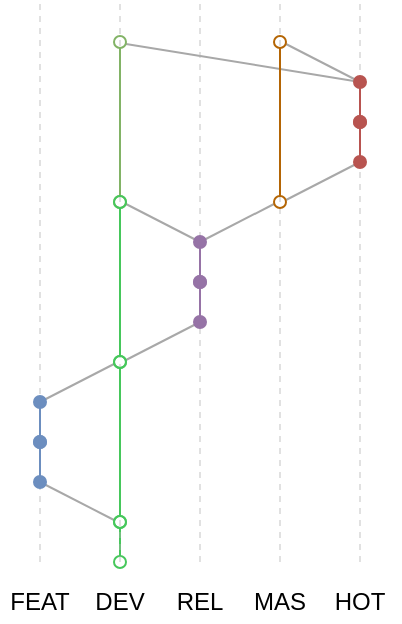 <mxfile version="10.6.0" type="device"><diagram id="9JXJm4VY63iYBrmywlV0" name="Page-1"><mxGraphModel dx="579" dy="1481" grid="1" gridSize="10" guides="1" tooltips="1" connect="1" arrows="1" fold="1" page="1" pageScale="1" pageWidth="827" pageHeight="1169" math="0" shadow="0"><root><mxCell id="0"/><mxCell id="1" parent="0"/><mxCell id="7BG5NrmKVZDtNJkuu4Pc-34" value="" style="endArrow=none;html=1;strokeColor=#B3B3B3;opacity=40;dashed=1;" edge="1" parent="1"><mxGeometry width="50" height="50" relative="1" as="geometry"><mxPoint x="360" y="-40" as="sourcePoint"/><mxPoint x="360" y="-320" as="targetPoint"/></mxGeometry></mxCell><mxCell id="7BG5NrmKVZDtNJkuu4Pc-6" value="DEV" style="text;html=1;strokeColor=none;fillColor=none;align=center;verticalAlign=middle;whiteSpace=wrap;rounded=0;" vertex="1" parent="1"><mxGeometry x="220" y="-30" width="40" height="20" as="geometry"/></mxCell><mxCell id="7BG5NrmKVZDtNJkuu4Pc-7" value="FEAT" style="text;html=1;strokeColor=none;fillColor=none;align=center;verticalAlign=middle;whiteSpace=wrap;rounded=0;" vertex="1" parent="1"><mxGeometry x="180" y="-30" width="40" height="20" as="geometry"/></mxCell><mxCell id="7BG5NrmKVZDtNJkuu4Pc-12" value="" style="endArrow=none;html=1;rounded=1;startArrow=none;startFill=0;endFill=0;strokeColor=#A8A8A8;" edge="1" parent="1"><mxGeometry width="50" height="50" relative="1" as="geometry"><mxPoint x="237" y="-61" as="sourcePoint"/><mxPoint x="200" y="-80" as="targetPoint"/></mxGeometry></mxCell><mxCell id="7BG5NrmKVZDtNJkuu4Pc-13" value="" style="endArrow=none;html=1;rounded=1;startArrow=none;startFill=0;endFill=0;strokeColor=#A8A8A8;" edge="1" parent="1"><mxGeometry width="50" height="50" relative="1" as="geometry"><mxPoint x="200" y="-120" as="sourcePoint"/><mxPoint x="237" y="-139" as="targetPoint"/></mxGeometry></mxCell><mxCell id="7BG5NrmKVZDtNJkuu4Pc-2" value="" style="endArrow=oval;html=1;fillColor=#cdeb8b;strokeColor=#46C75B;rounded=1;startArrow=oval;startFill=0;endFill=0;" edge="1" parent="1"><mxGeometry width="50" height="50" relative="1" as="geometry"><mxPoint x="240" y="-40" as="sourcePoint"/><mxPoint x="240" y="-60" as="targetPoint"/></mxGeometry></mxCell><mxCell id="7BG5NrmKVZDtNJkuu4Pc-18" value="" style="endArrow=none;html=1;rounded=1;startArrow=none;startFill=0;endFill=0;strokeColor=#A8A8A8;" edge="1" parent="1"><mxGeometry width="50" height="50" relative="1" as="geometry"><mxPoint x="243" y="-141" as="sourcePoint"/><mxPoint x="280" y="-160" as="targetPoint"/></mxGeometry></mxCell><mxCell id="7BG5NrmKVZDtNJkuu4Pc-21" value="" style="endArrow=none;html=1;rounded=1;startArrow=none;startFill=0;endFill=0;strokeColor=#A8A8A8;" edge="1" parent="1"><mxGeometry width="50" height="50" relative="1" as="geometry"><mxPoint x="243" y="-219" as="sourcePoint"/><mxPoint x="280" y="-200" as="targetPoint"/></mxGeometry></mxCell><mxCell id="7BG5NrmKVZDtNJkuu4Pc-22" value="" style="endArrow=none;html=1;rounded=1;startArrow=none;startFill=0;endFill=0;strokeColor=#A8A8A8;" edge="1" parent="1"><mxGeometry width="50" height="50" relative="1" as="geometry"><mxPoint x="280" y="-200" as="sourcePoint"/><mxPoint x="317" y="-219" as="targetPoint"/></mxGeometry></mxCell><mxCell id="7BG5NrmKVZDtNJkuu4Pc-25" value="REL" style="text;html=1;strokeColor=none;fillColor=none;align=center;verticalAlign=middle;whiteSpace=wrap;rounded=0;" vertex="1" parent="1"><mxGeometry x="260" y="-30" width="40" height="20" as="geometry"/></mxCell><mxCell id="7BG5NrmKVZDtNJkuu4Pc-26" value="MAS" style="text;html=1;strokeColor=none;fillColor=none;align=center;verticalAlign=middle;whiteSpace=wrap;rounded=0;" vertex="1" parent="1"><mxGeometry x="300" y="-30" width="40" height="20" as="geometry"/></mxCell><mxCell id="7BG5NrmKVZDtNJkuu4Pc-27" value="HOT" style="text;html=1;strokeColor=none;fillColor=none;align=center;verticalAlign=middle;whiteSpace=wrap;rounded=0;" vertex="1" parent="1"><mxGeometry x="340" y="-30" width="40" height="20" as="geometry"/></mxCell><mxCell id="7BG5NrmKVZDtNJkuu4Pc-28" value="" style="endArrow=none;html=1;rounded=1;startArrow=none;startFill=0;endFill=0;strokeColor=#A8A8A8;" edge="1" parent="1"><mxGeometry width="50" height="50" relative="1" as="geometry"><mxPoint x="323" y="-221" as="sourcePoint"/><mxPoint x="360" y="-240" as="targetPoint"/></mxGeometry></mxCell><mxCell id="7BG5NrmKVZDtNJkuu4Pc-29" value="" style="endArrow=oval;html=1;fillColor=#f8cecc;strokeColor=#b85450;rounded=1;startArrow=oval;startFill=1;endFill=1;" edge="1" parent="1"><mxGeometry width="50" height="50" relative="1" as="geometry"><mxPoint x="360" y="-240" as="sourcePoint"/><mxPoint x="360" y="-260" as="targetPoint"/></mxGeometry></mxCell><mxCell id="7BG5NrmKVZDtNJkuu4Pc-31" value="" style="endArrow=none;html=1;rounded=1;startArrow=none;startFill=0;endFill=0;strokeColor=#A8A8A8;" edge="1" parent="1"><mxGeometry width="50" height="50" relative="1" as="geometry"><mxPoint x="323" y="-299" as="sourcePoint"/><mxPoint x="360" y="-280" as="targetPoint"/></mxGeometry></mxCell><mxCell id="7BG5NrmKVZDtNJkuu4Pc-32" value="" style="endArrow=none;html=1;rounded=1;startArrow=none;startFill=0;endFill=0;strokeColor=#A8A8A8;" edge="1" parent="1"><mxGeometry width="50" height="50" relative="1" as="geometry"><mxPoint x="243" y="-299" as="sourcePoint"/><mxPoint x="360" y="-280" as="targetPoint"/></mxGeometry></mxCell><mxCell id="7BG5NrmKVZDtNJkuu4Pc-35" value="" style="endArrow=none;html=1;strokeColor=#B3B3B3;opacity=40;dashed=1;" edge="1" parent="1"><mxGeometry width="50" height="50" relative="1" as="geometry"><mxPoint x="320" y="-40" as="sourcePoint"/><mxPoint x="320" y="-320" as="targetPoint"/></mxGeometry></mxCell><mxCell id="7BG5NrmKVZDtNJkuu4Pc-36" value="" style="endArrow=none;html=1;strokeColor=#B3B3B3;opacity=40;dashed=1;" edge="1" parent="1"><mxGeometry width="50" height="50" relative="1" as="geometry"><mxPoint x="280" y="-40" as="sourcePoint"/><mxPoint x="280" y="-320" as="targetPoint"/></mxGeometry></mxCell><mxCell id="7BG5NrmKVZDtNJkuu4Pc-37" value="" style="endArrow=none;html=1;strokeColor=#B3B3B3;opacity=40;dashed=1;" edge="1" parent="1"><mxGeometry width="50" height="50" relative="1" as="geometry"><mxPoint x="200" y="-40" as="sourcePoint"/><mxPoint x="200" y="-320" as="targetPoint"/></mxGeometry></mxCell><mxCell id="7BG5NrmKVZDtNJkuu4Pc-38" value="" style="endArrow=none;html=1;strokeColor=#B3B3B3;opacity=40;fillColor=#d5e8d4;dashed=1;" edge="1" parent="1"><mxGeometry width="50" height="50" relative="1" as="geometry"><mxPoint x="240" y="-40" as="sourcePoint"/><mxPoint x="240" y="-320" as="targetPoint"/></mxGeometry></mxCell><mxCell id="7BG5NrmKVZDtNJkuu4Pc-24" value="" style="endArrow=oval;html=1;fillColor=#d5e8d4;strokeColor=#82b366;rounded=1;startArrow=oval;startFill=0;endFill=0;" edge="1" parent="1"><mxGeometry width="50" height="50" relative="1" as="geometry"><mxPoint x="240" y="-220" as="sourcePoint"/><mxPoint x="240" y="-300" as="targetPoint"/></mxGeometry></mxCell><mxCell id="7BG5NrmKVZDtNJkuu4Pc-23" value="" style="endArrow=oval;html=1;fillColor=#fad7ac;strokeColor=#b46504;rounded=1;startArrow=oval;startFill=0;endFill=0;" edge="1" parent="1"><mxGeometry width="50" height="50" relative="1" as="geometry"><mxPoint x="320" y="-220" as="sourcePoint"/><mxPoint x="320" y="-300" as="targetPoint"/></mxGeometry></mxCell><mxCell id="7BG5NrmKVZDtNJkuu4Pc-19" value="" style="endArrow=oval;html=1;fillColor=#e1d5e7;strokeColor=#9673a6;rounded=1;startArrow=oval;startFill=1;endFill=1;" edge="1" parent="1"><mxGeometry width="50" height="50" relative="1" as="geometry"><mxPoint x="280" y="-160" as="sourcePoint"/><mxPoint x="280" y="-180" as="targetPoint"/></mxGeometry></mxCell><mxCell id="7BG5NrmKVZDtNJkuu4Pc-20" value="" style="endArrow=oval;html=1;fillColor=#e1d5e7;strokeColor=#9673a6;rounded=1;startArrow=oval;startFill=1;endFill=1;" edge="1" parent="1"><mxGeometry width="50" height="50" relative="1" as="geometry"><mxPoint x="280" y="-180" as="sourcePoint"/><mxPoint x="280" y="-200" as="targetPoint"/></mxGeometry></mxCell><mxCell id="7BG5NrmKVZDtNJkuu4Pc-9" value="" style="endArrow=oval;html=1;fillColor=#dae8fc;strokeColor=#6c8ebf;rounded=1;startArrow=oval;startFill=1;endFill=1;" edge="1" parent="1"><mxGeometry width="50" height="50" relative="1" as="geometry"><mxPoint x="200" y="-80" as="sourcePoint"/><mxPoint x="200" y="-100" as="targetPoint"/></mxGeometry></mxCell><mxCell id="7BG5NrmKVZDtNJkuu4Pc-10" value="" style="endArrow=oval;html=1;fillColor=#dae8fc;strokeColor=#6c8ebf;rounded=1;startArrow=oval;startFill=1;endFill=1;" edge="1" parent="1"><mxGeometry width="50" height="50" relative="1" as="geometry"><mxPoint x="200" y="-100" as="sourcePoint"/><mxPoint x="200" y="-120" as="targetPoint"/></mxGeometry></mxCell><mxCell id="7BG5NrmKVZDtNJkuu4Pc-30" value="" style="endArrow=oval;html=1;fillColor=#f8cecc;strokeColor=#b85450;rounded=1;startArrow=oval;startFill=1;endFill=1;" edge="1" parent="1"><mxGeometry width="50" height="50" relative="1" as="geometry"><mxPoint x="360" y="-260" as="sourcePoint"/><mxPoint x="360" y="-280" as="targetPoint"/></mxGeometry></mxCell><mxCell id="7BG5NrmKVZDtNJkuu4Pc-41" value="" style="endArrow=oval;html=1;fillColor=#cdeb8b;strokeColor=#46C75B;rounded=1;startArrow=oval;startFill=0;endFill=0;" edge="1" parent="1"><mxGeometry width="50" height="50" relative="1" as="geometry"><mxPoint x="240" y="-60" as="sourcePoint"/><mxPoint x="240" y="-140" as="targetPoint"/></mxGeometry></mxCell><mxCell id="7BG5NrmKVZDtNJkuu4Pc-42" value="" style="endArrow=oval;html=1;fillColor=#cdeb8b;strokeColor=#46C75B;rounded=1;startArrow=oval;startFill=0;endFill=0;" edge="1" parent="1"><mxGeometry width="50" height="50" relative="1" as="geometry"><mxPoint x="240" y="-140" as="sourcePoint"/><mxPoint x="240" y="-220" as="targetPoint"/></mxGeometry></mxCell></root></mxGraphModel></diagram></mxfile>